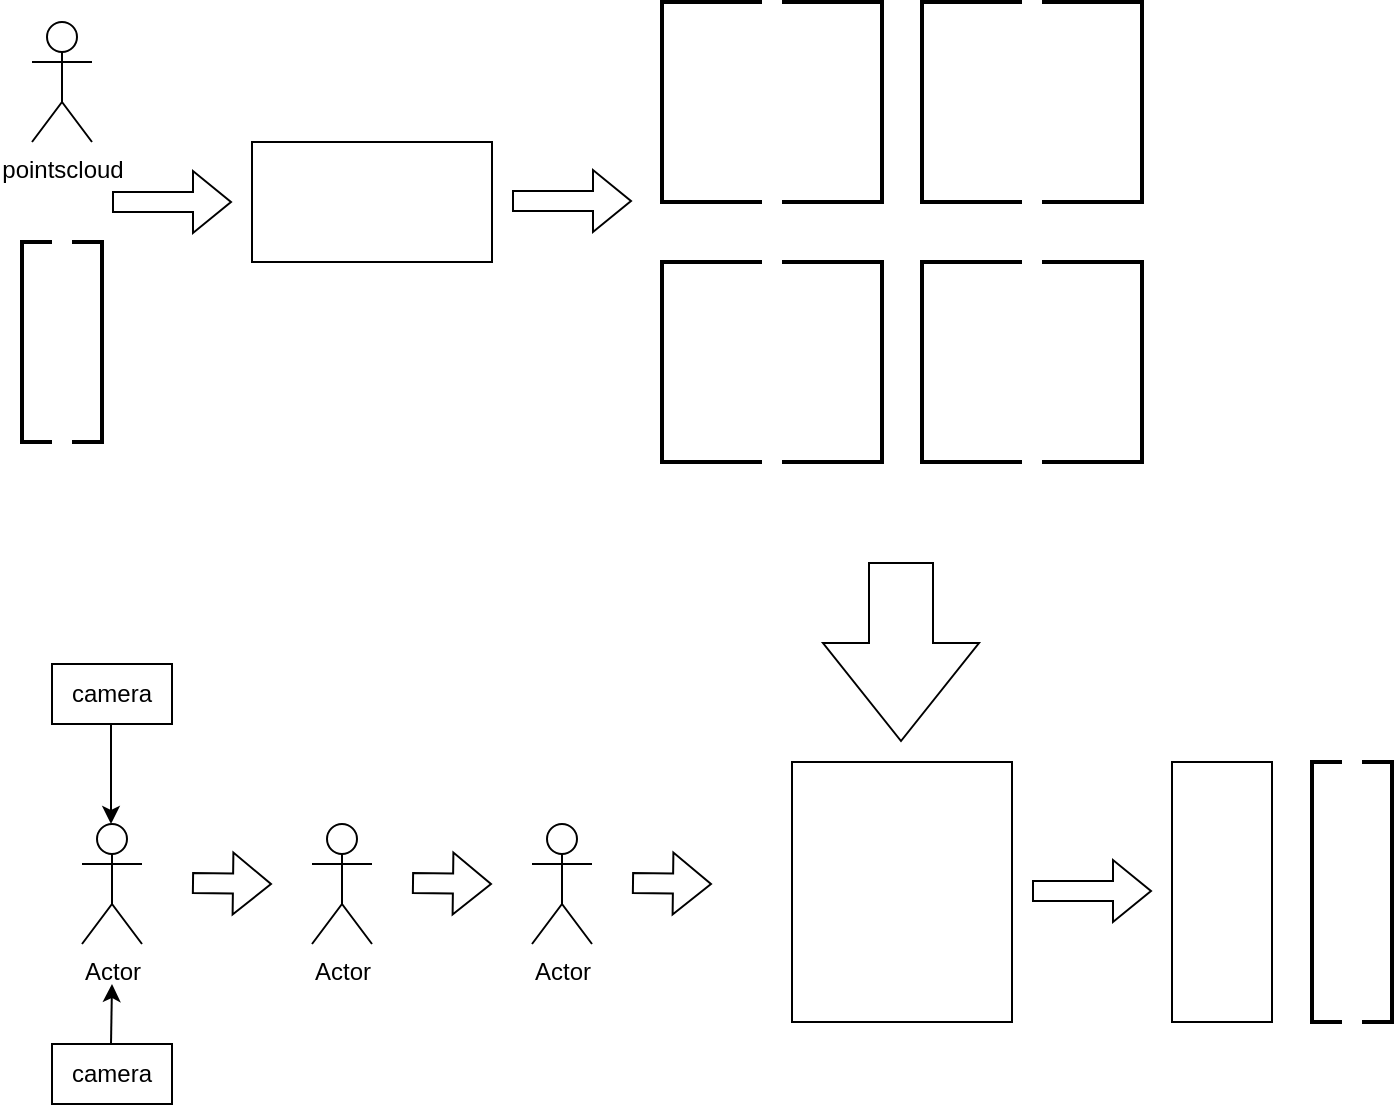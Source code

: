 <mxfile version="20.8.1" type="github">
  <diagram id="xfnueDyBU45pbn4OBLwx" name="第 1 页">
    <mxGraphModel dx="374" dy="300" grid="1" gridSize="10" guides="1" tooltips="1" connect="1" arrows="1" fold="1" page="1" pageScale="1" pageWidth="827" pageHeight="1169" math="0" shadow="0">
      <root>
        <mxCell id="0" />
        <mxCell id="1" parent="0" />
        <mxCell id="b7YXW5oOEjvJ8driE_tI-1" value="pointscloud" style="shape=umlActor;verticalLabelPosition=bottom;verticalAlign=top;html=1;outlineConnect=0;" vertex="1" parent="1">
          <mxGeometry x="80" y="50" width="30" height="60" as="geometry" />
        </mxCell>
        <mxCell id="b7YXW5oOEjvJ8driE_tI-2" value="" style="shape=flexArrow;endArrow=classic;html=1;rounded=0;" edge="1" parent="1">
          <mxGeometry width="50" height="50" relative="1" as="geometry">
            <mxPoint x="120" y="140" as="sourcePoint" />
            <mxPoint x="180" y="140" as="targetPoint" />
          </mxGeometry>
        </mxCell>
        <mxCell id="b7YXW5oOEjvJ8driE_tI-3" value="" style="rounded=0;whiteSpace=wrap;html=1;" vertex="1" parent="1">
          <mxGeometry x="190" y="110" width="120" height="60" as="geometry" />
        </mxCell>
        <mxCell id="b7YXW5oOEjvJ8driE_tI-5" value="" style="shape=flexArrow;endArrow=classic;html=1;rounded=0;" edge="1" parent="1">
          <mxGeometry width="50" height="50" relative="1" as="geometry">
            <mxPoint x="320" y="139.5" as="sourcePoint" />
            <mxPoint x="380" y="139.5" as="targetPoint" />
          </mxGeometry>
        </mxCell>
        <mxCell id="b7YXW5oOEjvJ8driE_tI-12" value="" style="shape=flexArrow;endArrow=classic;html=1;rounded=0;endWidth=45;endSize=16;width=32;" edge="1" parent="1">
          <mxGeometry x="-0.556" y="-30" width="50" height="50" relative="1" as="geometry">
            <mxPoint x="514.5" y="320" as="sourcePoint" />
            <mxPoint x="514.5" y="410" as="targetPoint" />
            <mxPoint as="offset" />
          </mxGeometry>
        </mxCell>
        <mxCell id="b7YXW5oOEjvJ8driE_tI-13" value="" style="rounded=0;whiteSpace=wrap;html=1;" vertex="1" parent="1">
          <mxGeometry x="460" y="420" width="110" height="130" as="geometry" />
        </mxCell>
        <mxCell id="b7YXW5oOEjvJ8driE_tI-15" value="" style="shape=flexArrow;endArrow=classic;html=1;rounded=0;" edge="1" parent="1">
          <mxGeometry width="50" height="50" relative="1" as="geometry">
            <mxPoint x="580" y="484.5" as="sourcePoint" />
            <mxPoint x="640" y="484.5" as="targetPoint" />
          </mxGeometry>
        </mxCell>
        <mxCell id="b7YXW5oOEjvJ8driE_tI-16" value="" style="rounded=0;whiteSpace=wrap;html=1;" vertex="1" parent="1">
          <mxGeometry x="650" y="420" width="50" height="130" as="geometry" />
        </mxCell>
        <mxCell id="b7YXW5oOEjvJ8driE_tI-17" value="camera" style="rounded=0;whiteSpace=wrap;html=1;" vertex="1" parent="1">
          <mxGeometry x="90" y="371" width="60" height="30" as="geometry" />
        </mxCell>
        <mxCell id="b7YXW5oOEjvJ8driE_tI-19" value="Actor" style="shape=umlActor;verticalLabelPosition=bottom;verticalAlign=top;html=1;outlineConnect=0;" vertex="1" parent="1">
          <mxGeometry x="105" y="451" width="30" height="60" as="geometry" />
        </mxCell>
        <mxCell id="b7YXW5oOEjvJ8driE_tI-20" value="" style="endArrow=classic;html=1;rounded=0;" edge="1" parent="1">
          <mxGeometry width="50" height="50" relative="1" as="geometry">
            <mxPoint x="119.5" y="401" as="sourcePoint" />
            <mxPoint x="119.5" y="451" as="targetPoint" />
          </mxGeometry>
        </mxCell>
        <mxCell id="b7YXW5oOEjvJ8driE_tI-21" value="camera" style="rounded=0;whiteSpace=wrap;html=1;" vertex="1" parent="1">
          <mxGeometry x="90" y="561" width="60" height="30" as="geometry" />
        </mxCell>
        <mxCell id="b7YXW5oOEjvJ8driE_tI-23" value="" style="endArrow=classic;html=1;rounded=0;" edge="1" parent="1">
          <mxGeometry width="50" height="50" relative="1" as="geometry">
            <mxPoint x="119.5" y="561" as="sourcePoint" />
            <mxPoint x="120" y="531" as="targetPoint" />
          </mxGeometry>
        </mxCell>
        <mxCell id="b7YXW5oOEjvJ8driE_tI-24" value="" style="shape=flexArrow;endArrow=classic;html=1;rounded=0;" edge="1" parent="1">
          <mxGeometry x="1" y="-104" width="50" height="50" relative="1" as="geometry">
            <mxPoint x="160" y="480.5" as="sourcePoint" />
            <mxPoint x="200" y="481" as="targetPoint" />
            <mxPoint x="101" y="-74" as="offset" />
          </mxGeometry>
        </mxCell>
        <mxCell id="b7YXW5oOEjvJ8driE_tI-25" value="Actor" style="shape=umlActor;verticalLabelPosition=bottom;verticalAlign=top;html=1;outlineConnect=0;" vertex="1" parent="1">
          <mxGeometry x="220" y="451" width="30" height="60" as="geometry" />
        </mxCell>
        <mxCell id="b7YXW5oOEjvJ8driE_tI-26" value="" style="shape=flexArrow;endArrow=classic;html=1;rounded=0;" edge="1" parent="1">
          <mxGeometry x="1" y="-104" width="50" height="50" relative="1" as="geometry">
            <mxPoint x="270" y="480.5" as="sourcePoint" />
            <mxPoint x="310" y="481" as="targetPoint" />
            <mxPoint x="101" y="-74" as="offset" />
          </mxGeometry>
        </mxCell>
        <mxCell id="b7YXW5oOEjvJ8driE_tI-28" value="Actor" style="shape=umlActor;verticalLabelPosition=bottom;verticalAlign=top;html=1;outlineConnect=0;" vertex="1" parent="1">
          <mxGeometry x="330" y="451" width="30" height="60" as="geometry" />
        </mxCell>
        <mxCell id="b7YXW5oOEjvJ8driE_tI-29" value="" style="shape=flexArrow;endArrow=classic;html=1;rounded=0;" edge="1" parent="1">
          <mxGeometry x="1" y="-104" width="50" height="50" relative="1" as="geometry">
            <mxPoint x="380" y="480.5" as="sourcePoint" />
            <mxPoint x="420" y="481" as="targetPoint" />
            <mxPoint x="101" y="-74" as="offset" />
          </mxGeometry>
        </mxCell>
        <mxCell id="b7YXW5oOEjvJ8driE_tI-31" value="" style="strokeWidth=2;html=1;shape=mxgraph.flowchart.annotation_1;align=left;pointerEvents=1;" vertex="1" parent="1">
          <mxGeometry x="395" y="40" width="50" height="100" as="geometry" />
        </mxCell>
        <mxCell id="b7YXW5oOEjvJ8driE_tI-32" value="" style="strokeWidth=2;html=1;shape=mxgraph.flowchart.annotation_1;align=left;pointerEvents=1;" vertex="1" parent="1">
          <mxGeometry x="395" y="170" width="50" height="100" as="geometry" />
        </mxCell>
        <mxCell id="b7YXW5oOEjvJ8driE_tI-33" value="" style="strokeWidth=2;html=1;shape=mxgraph.flowchart.annotation_1;align=left;pointerEvents=1;flipH=1;" vertex="1" parent="1">
          <mxGeometry x="455" y="170" width="50" height="100" as="geometry" />
        </mxCell>
        <mxCell id="b7YXW5oOEjvJ8driE_tI-34" value="" style="strokeWidth=2;html=1;shape=mxgraph.flowchart.annotation_1;align=left;pointerEvents=1;flipH=1;" vertex="1" parent="1">
          <mxGeometry x="455" y="40" width="50" height="100" as="geometry" />
        </mxCell>
        <mxCell id="b7YXW5oOEjvJ8driE_tI-35" value="" style="strokeWidth=2;html=1;shape=mxgraph.flowchart.annotation_1;align=left;pointerEvents=1;" vertex="1" parent="1">
          <mxGeometry x="525" y="40" width="50" height="100" as="geometry" />
        </mxCell>
        <mxCell id="b7YXW5oOEjvJ8driE_tI-36" value="" style="strokeWidth=2;html=1;shape=mxgraph.flowchart.annotation_1;align=left;pointerEvents=1;" vertex="1" parent="1">
          <mxGeometry x="525" y="170" width="50" height="100" as="geometry" />
        </mxCell>
        <mxCell id="b7YXW5oOEjvJ8driE_tI-37" value="" style="strokeWidth=2;html=1;shape=mxgraph.flowchart.annotation_1;align=left;pointerEvents=1;flipH=1;" vertex="1" parent="1">
          <mxGeometry x="585" y="170" width="50" height="100" as="geometry" />
        </mxCell>
        <mxCell id="b7YXW5oOEjvJ8driE_tI-38" value="" style="strokeWidth=2;html=1;shape=mxgraph.flowchart.annotation_1;align=left;pointerEvents=1;flipH=1;" vertex="1" parent="1">
          <mxGeometry x="585" y="40" width="50" height="100" as="geometry" />
        </mxCell>
        <mxCell id="b7YXW5oOEjvJ8driE_tI-39" value="" style="strokeWidth=2;html=1;shape=mxgraph.flowchart.annotation_1;align=left;pointerEvents=1;" vertex="1" parent="1">
          <mxGeometry x="75" y="160" width="15" height="100" as="geometry" />
        </mxCell>
        <mxCell id="b7YXW5oOEjvJ8driE_tI-40" value="" style="strokeWidth=2;html=1;shape=mxgraph.flowchart.annotation_1;align=left;pointerEvents=1;flipH=1;" vertex="1" parent="1">
          <mxGeometry x="100" y="160" width="15" height="100" as="geometry" />
        </mxCell>
        <mxCell id="b7YXW5oOEjvJ8driE_tI-43" value="" style="strokeWidth=2;html=1;shape=mxgraph.flowchart.annotation_1;align=left;pointerEvents=1;" vertex="1" parent="1">
          <mxGeometry x="720" y="420" width="15" height="130" as="geometry" />
        </mxCell>
        <mxCell id="b7YXW5oOEjvJ8driE_tI-44" value="" style="strokeWidth=2;html=1;shape=mxgraph.flowchart.annotation_1;align=left;pointerEvents=1;flipH=1;" vertex="1" parent="1">
          <mxGeometry x="745" y="420" width="15" height="130" as="geometry" />
        </mxCell>
      </root>
    </mxGraphModel>
  </diagram>
</mxfile>
